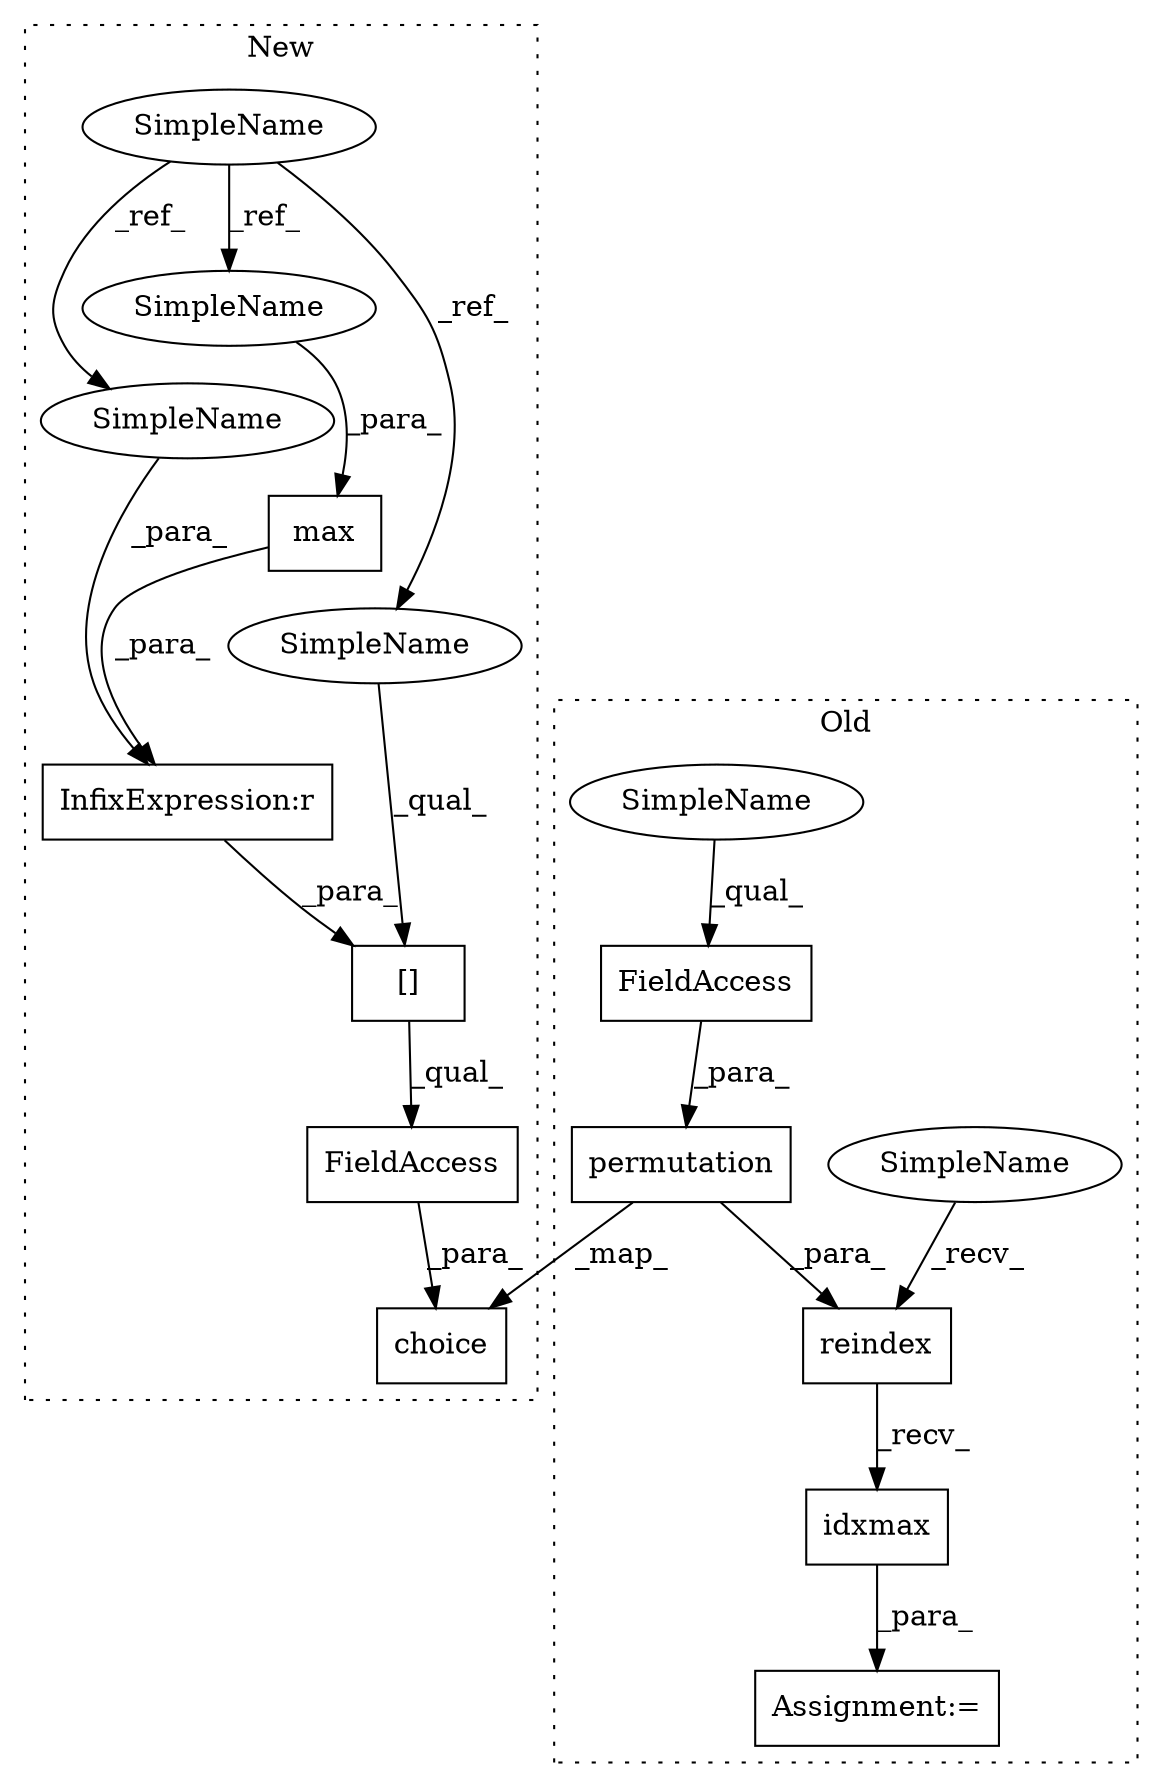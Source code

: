 digraph G {
subgraph cluster0 {
1 [label="permutation" a="32" s="882,912" l="12,1" shape="box"];
3 [label="Assignment:=" a="7" s="928" l="1" shape="box"];
4 [label="idxmax" a="32" s="942" l="8" shape="box"];
7 [label="reindex" a="32" s="861,913" l="8,1" shape="box"];
9 [label="FieldAccess" a="22" s="894" l="18" shape="box"];
15 [label="SimpleName" a="42" s="848" l="12" shape="ellipse"];
16 [label="SimpleName" a="42" s="894" l="12" shape="ellipse"];
label = "Old";
style="dotted";
}
subgraph cluster1 {
2 [label="choice" a="32" s="855,923" l="7,1" shape="box"];
5 [label="InfixExpression:r" a="27" s="888" l="4" shape="box"];
6 [label="[]" a="2" s="862,916" l="13,1" shape="box"];
8 [label="SimpleName" a="42" s="748" l="12" shape="ellipse"];
10 [label="max" a="32" s="898,914" l="4,1" shape="box"];
11 [label="FieldAccess" a="22" s="862" l="61" shape="box"];
12 [label="SimpleName" a="42" s="876" l="12" shape="ellipse"];
13 [label="SimpleName" a="42" s="862" l="12" shape="ellipse"];
14 [label="SimpleName" a="42" s="902" l="12" shape="ellipse"];
label = "New";
style="dotted";
}
1 -> 2 [label="_map_"];
1 -> 7 [label="_para_"];
4 -> 3 [label="_para_"];
5 -> 6 [label="_para_"];
6 -> 11 [label="_qual_"];
7 -> 4 [label="_recv_"];
8 -> 12 [label="_ref_"];
8 -> 13 [label="_ref_"];
8 -> 14 [label="_ref_"];
9 -> 1 [label="_para_"];
10 -> 5 [label="_para_"];
11 -> 2 [label="_para_"];
12 -> 5 [label="_para_"];
13 -> 6 [label="_qual_"];
14 -> 10 [label="_para_"];
15 -> 7 [label="_recv_"];
16 -> 9 [label="_qual_"];
}